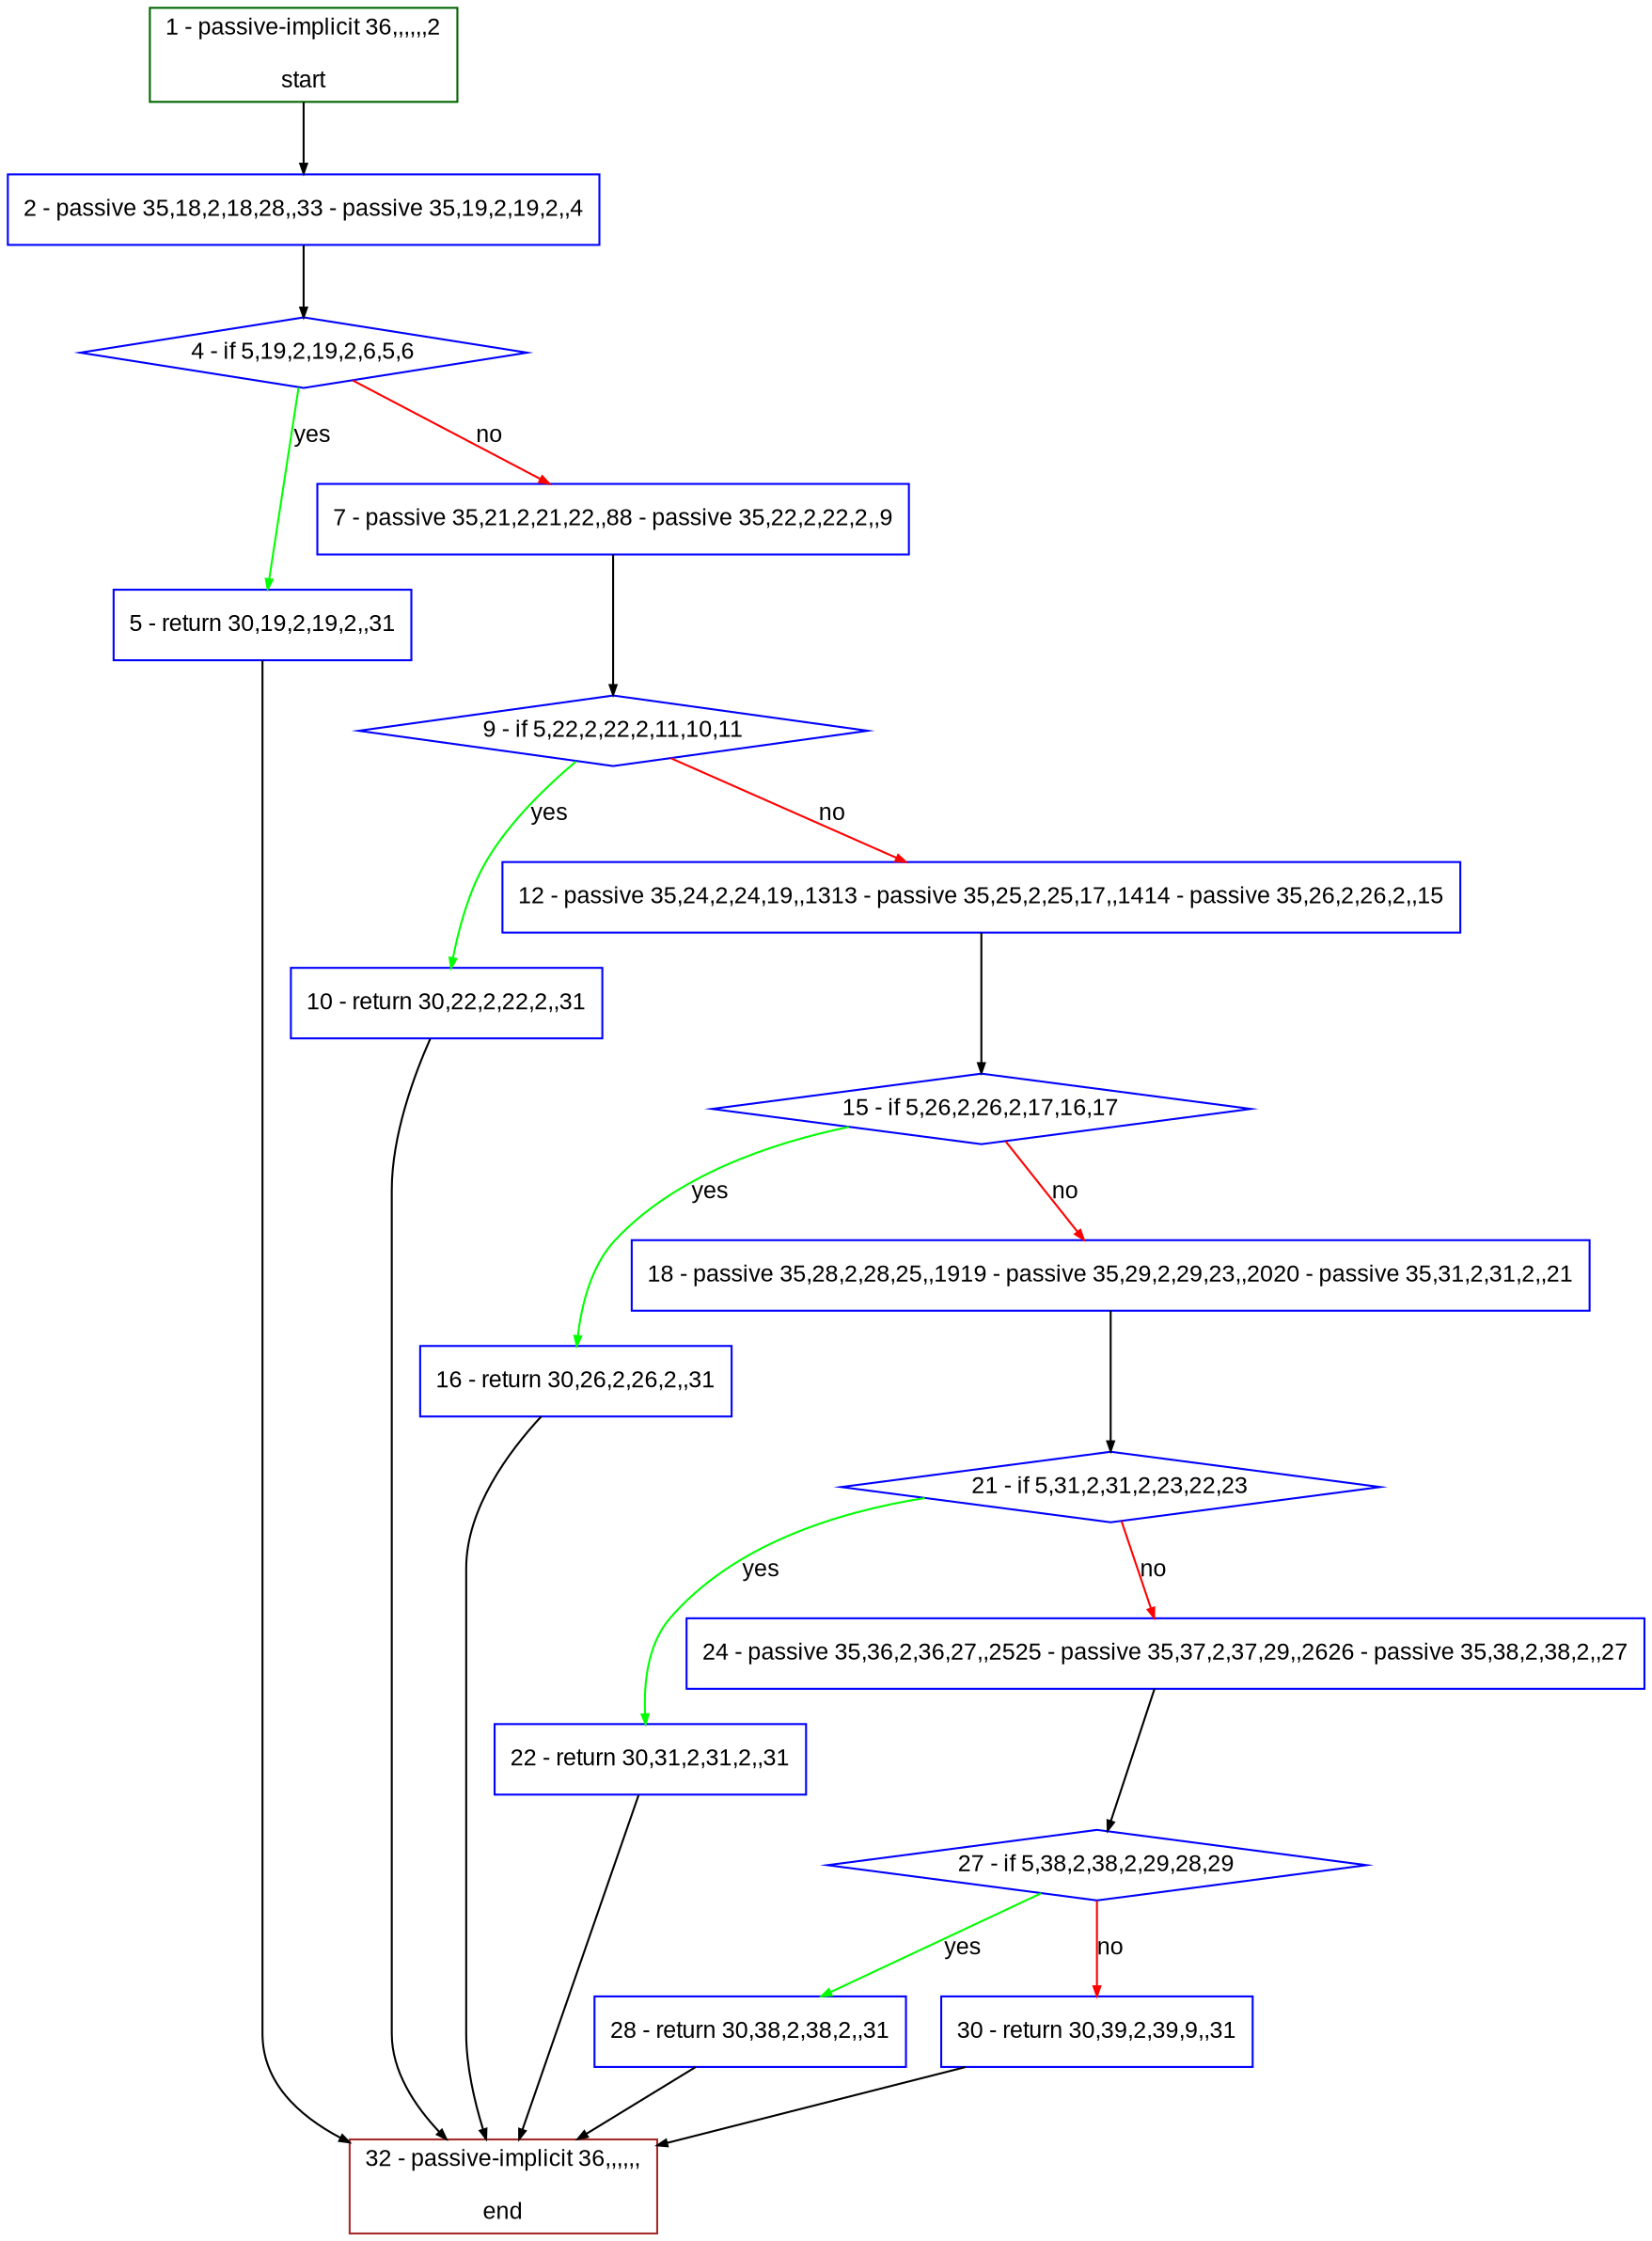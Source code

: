 digraph "" {
  graph [bgcolor="white", fillcolor="#FFFFCC", pack="true", packmode="clust", fontname="Arial", label="", fontsize="12", compound="true", style="rounded,filled"];
  node [node_initialized="no", fillcolor="white", fontname="Arial", label="", color="grey", fontsize="12", fixedsize="false", compound="true", shape="rectangle", style="filled"];
  edge [arrowtail="none", lhead="", fontcolor="black", fontname="Arial", label="", color="black", fontsize="12", arrowhead="normal", arrowsize="0.5", compound="true", ltail="", dir="forward"];
  __N1 [fillcolor="#ffffff", label="2 - passive 35,18,2,18,28,,33 - passive 35,19,2,19,2,,4", color="#0000ff", shape="box", style="filled"];
  __N2 [fillcolor="#ffffff", label="1 - passive-implicit 36,,,,,,2\n\nstart", color="#006400", shape="box", style="filled"];
  __N3 [fillcolor="#ffffff", label="4 - if 5,19,2,19,2,6,5,6", color="#0000ff", shape="diamond", style="filled"];
  __N4 [fillcolor="#ffffff", label="5 - return 30,19,2,19,2,,31", color="#0000ff", shape="box", style="filled"];
  __N5 [fillcolor="#ffffff", label="7 - passive 35,21,2,21,22,,88 - passive 35,22,2,22,2,,9", color="#0000ff", shape="box", style="filled"];
  __N6 [fillcolor="#ffffff", label="32 - passive-implicit 36,,,,,,\n\nend", color="#a52a2a", shape="box", style="filled"];
  __N7 [fillcolor="#ffffff", label="9 - if 5,22,2,22,2,11,10,11", color="#0000ff", shape="diamond", style="filled"];
  __N8 [fillcolor="#ffffff", label="10 - return 30,22,2,22,2,,31", color="#0000ff", shape="box", style="filled"];
  __N9 [fillcolor="#ffffff", label="12 - passive 35,24,2,24,19,,1313 - passive 35,25,2,25,17,,1414 - passive 35,26,2,26,2,,15", color="#0000ff", shape="box", style="filled"];
  __N10 [fillcolor="#ffffff", label="15 - if 5,26,2,26,2,17,16,17", color="#0000ff", shape="diamond", style="filled"];
  __N11 [fillcolor="#ffffff", label="16 - return 30,26,2,26,2,,31", color="#0000ff", shape="box", style="filled"];
  __N12 [fillcolor="#ffffff", label="18 - passive 35,28,2,28,25,,1919 - passive 35,29,2,29,23,,2020 - passive 35,31,2,31,2,,21", color="#0000ff", shape="box", style="filled"];
  __N13 [fillcolor="#ffffff", label="21 - if 5,31,2,31,2,23,22,23", color="#0000ff", shape="diamond", style="filled"];
  __N14 [fillcolor="#ffffff", label="22 - return 30,31,2,31,2,,31", color="#0000ff", shape="box", style="filled"];
  __N15 [fillcolor="#ffffff", label="24 - passive 35,36,2,36,27,,2525 - passive 35,37,2,37,29,,2626 - passive 35,38,2,38,2,,27", color="#0000ff", shape="box", style="filled"];
  __N16 [fillcolor="#ffffff", label="27 - if 5,38,2,38,2,29,28,29", color="#0000ff", shape="diamond", style="filled"];
  __N17 [fillcolor="#ffffff", label="28 - return 30,38,2,38,2,,31", color="#0000ff", shape="box", style="filled"];
  __N18 [fillcolor="#ffffff", label="30 - return 30,39,2,39,9,,31", color="#0000ff", shape="box", style="filled"];
  __N2 -> __N1 [arrowtail="none", color="#000000", label="", arrowhead="normal", dir="forward"];
  __N1 -> __N3 [arrowtail="none", color="#000000", label="", arrowhead="normal", dir="forward"];
  __N3 -> __N4 [arrowtail="none", color="#00ff00", label="yes", arrowhead="normal", dir="forward"];
  __N3 -> __N5 [arrowtail="none", color="#ff0000", label="no", arrowhead="normal", dir="forward"];
  __N4 -> __N6 [arrowtail="none", color="#000000", label="", arrowhead="normal", dir="forward"];
  __N5 -> __N7 [arrowtail="none", color="#000000", label="", arrowhead="normal", dir="forward"];
  __N7 -> __N8 [arrowtail="none", color="#00ff00", label="yes", arrowhead="normal", dir="forward"];
  __N7 -> __N9 [arrowtail="none", color="#ff0000", label="no", arrowhead="normal", dir="forward"];
  __N8 -> __N6 [arrowtail="none", color="#000000", label="", arrowhead="normal", dir="forward"];
  __N9 -> __N10 [arrowtail="none", color="#000000", label="", arrowhead="normal", dir="forward"];
  __N10 -> __N11 [arrowtail="none", color="#00ff00", label="yes", arrowhead="normal", dir="forward"];
  __N10 -> __N12 [arrowtail="none", color="#ff0000", label="no", arrowhead="normal", dir="forward"];
  __N11 -> __N6 [arrowtail="none", color="#000000", label="", arrowhead="normal", dir="forward"];
  __N12 -> __N13 [arrowtail="none", color="#000000", label="", arrowhead="normal", dir="forward"];
  __N13 -> __N14 [arrowtail="none", color="#00ff00", label="yes", arrowhead="normal", dir="forward"];
  __N13 -> __N15 [arrowtail="none", color="#ff0000", label="no", arrowhead="normal", dir="forward"];
  __N14 -> __N6 [arrowtail="none", color="#000000", label="", arrowhead="normal", dir="forward"];
  __N15 -> __N16 [arrowtail="none", color="#000000", label="", arrowhead="normal", dir="forward"];
  __N16 -> __N17 [arrowtail="none", color="#00ff00", label="yes", arrowhead="normal", dir="forward"];
  __N16 -> __N18 [arrowtail="none", color="#ff0000", label="no", arrowhead="normal", dir="forward"];
  __N17 -> __N6 [arrowtail="none", color="#000000", label="", arrowhead="normal", dir="forward"];
  __N18 -> __N6 [arrowtail="none", color="#000000", label="", arrowhead="normal", dir="forward"];
}
